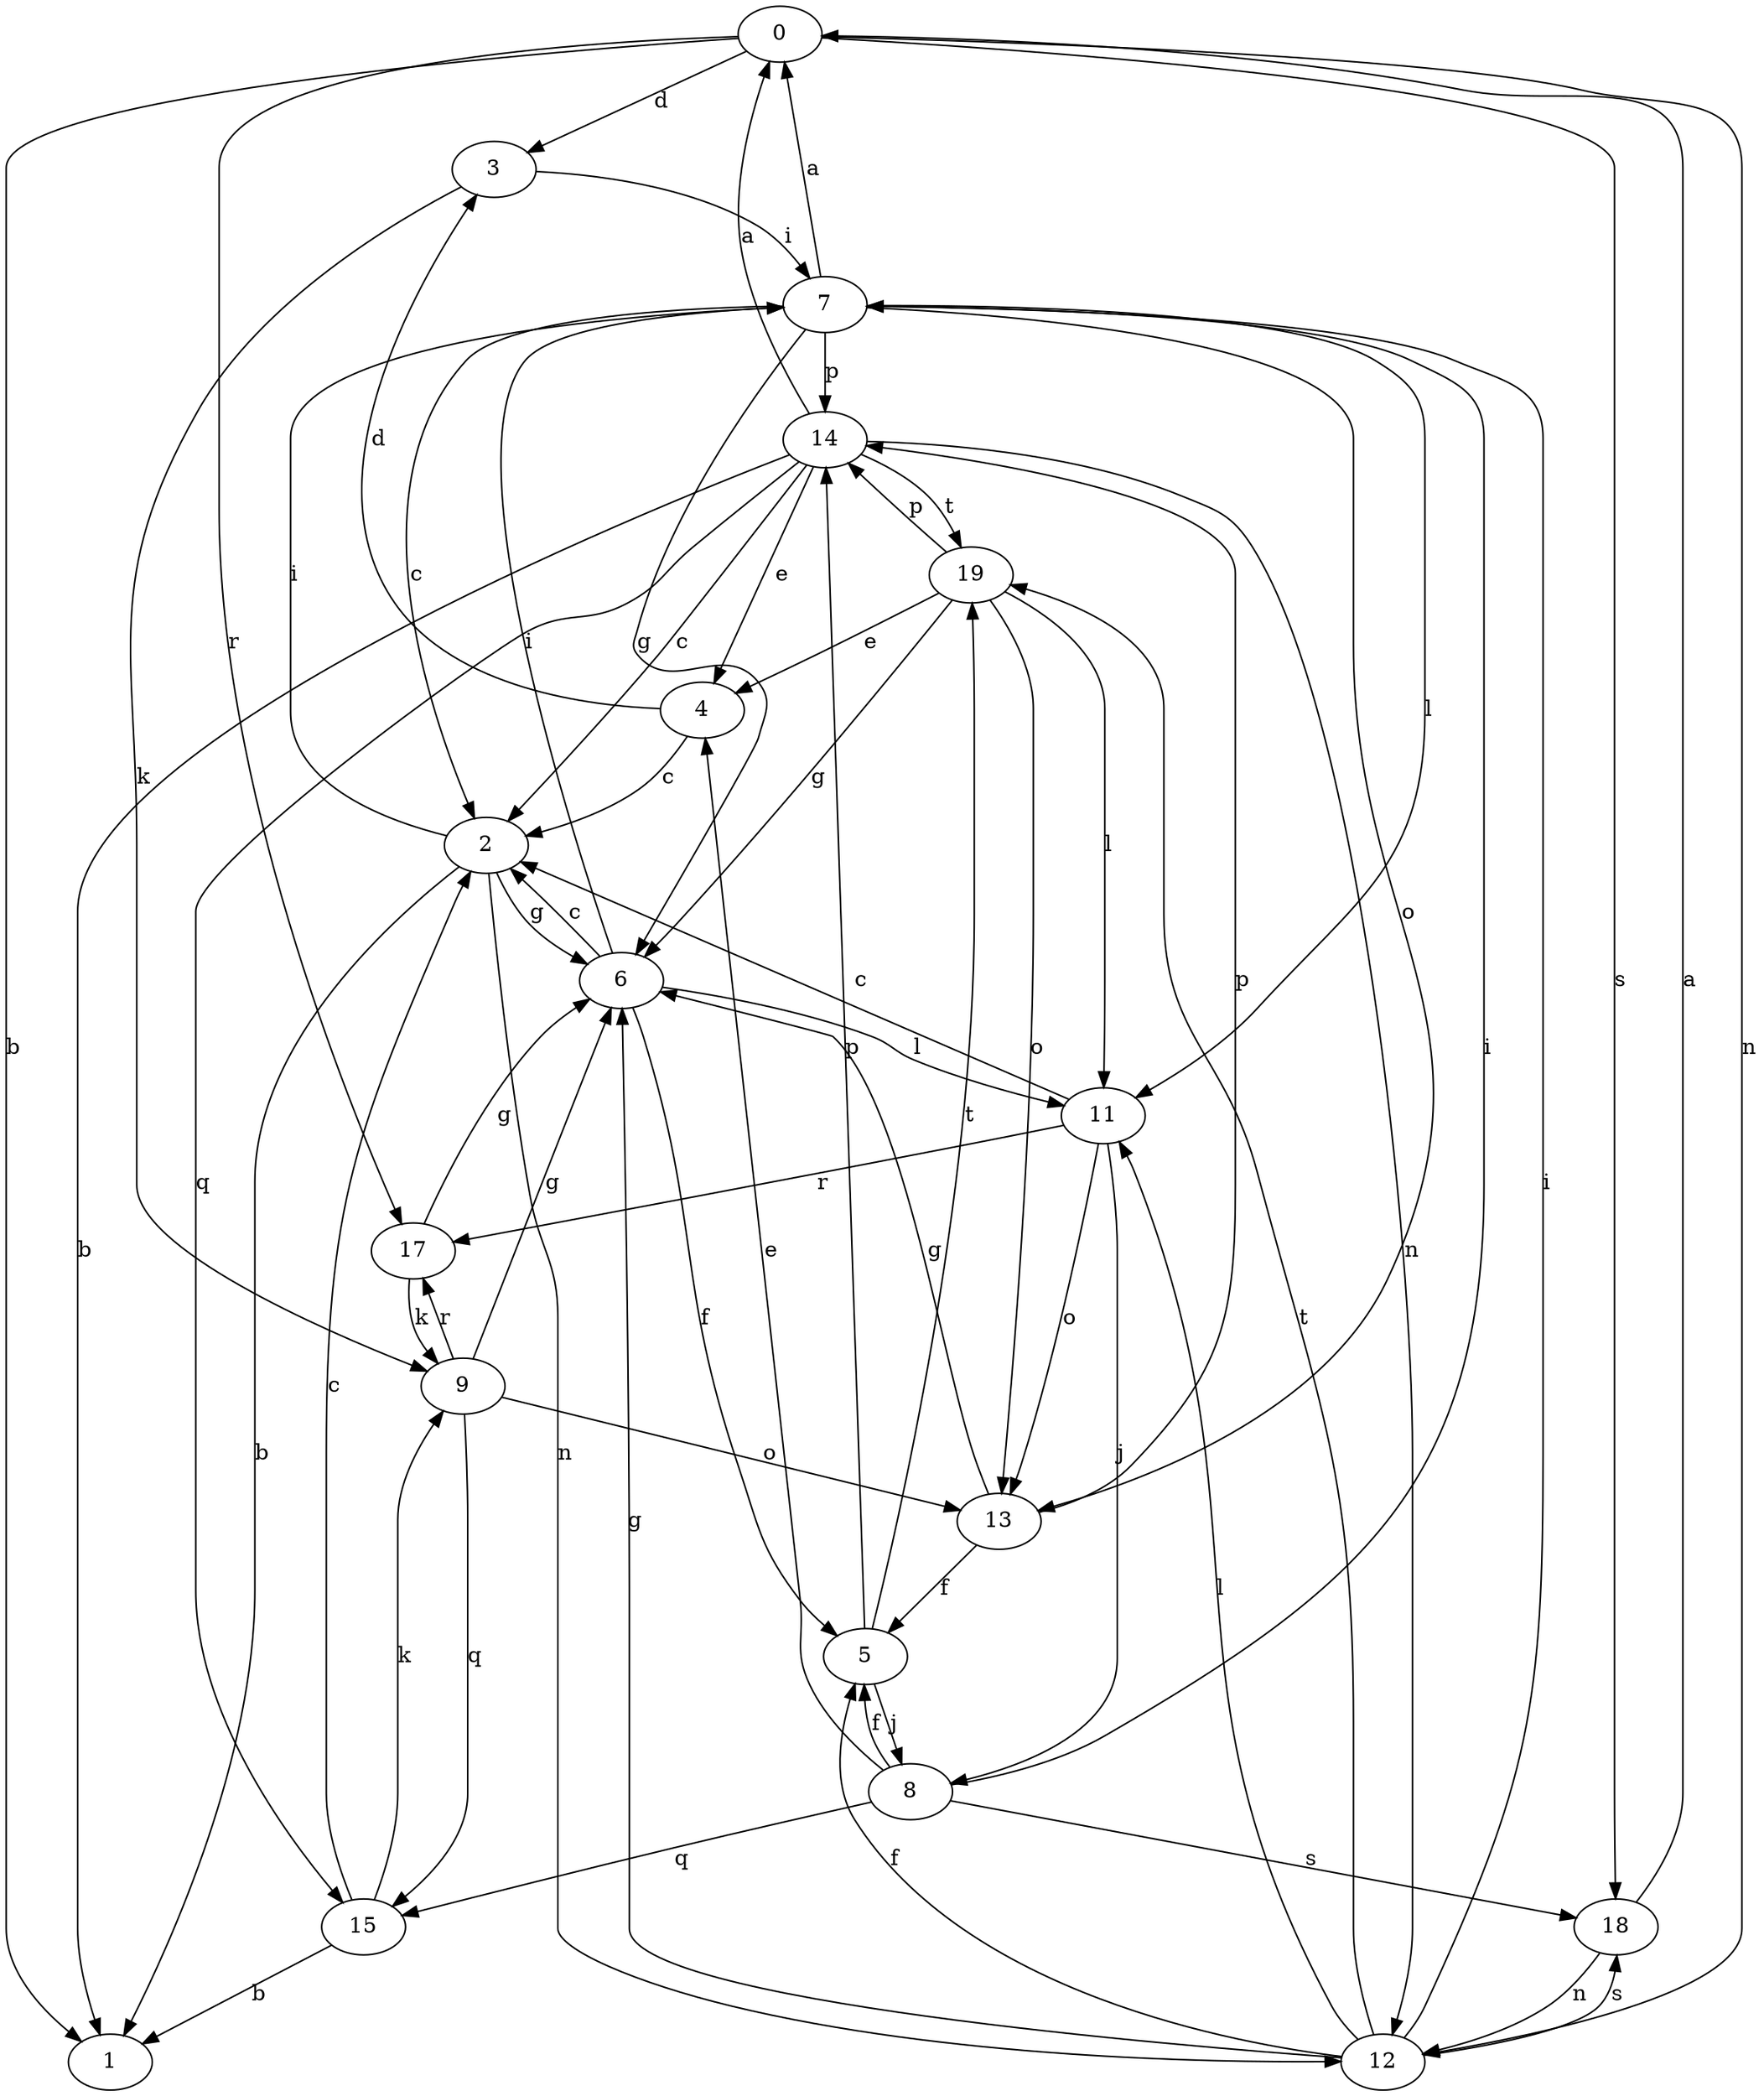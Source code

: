 strict digraph  {
0;
1;
2;
3;
4;
5;
6;
7;
8;
9;
11;
12;
13;
14;
15;
17;
18;
19;
0 -> 1  [label=b];
0 -> 3  [label=d];
0 -> 12  [label=n];
0 -> 17  [label=r];
0 -> 18  [label=s];
2 -> 1  [label=b];
2 -> 6  [label=g];
2 -> 7  [label=i];
2 -> 12  [label=n];
3 -> 7  [label=i];
3 -> 9  [label=k];
4 -> 2  [label=c];
4 -> 3  [label=d];
5 -> 8  [label=j];
5 -> 14  [label=p];
5 -> 19  [label=t];
6 -> 2  [label=c];
6 -> 5  [label=f];
6 -> 7  [label=i];
6 -> 11  [label=l];
7 -> 0  [label=a];
7 -> 2  [label=c];
7 -> 6  [label=g];
7 -> 11  [label=l];
7 -> 13  [label=o];
7 -> 14  [label=p];
8 -> 4  [label=e];
8 -> 5  [label=f];
8 -> 7  [label=i];
8 -> 15  [label=q];
8 -> 18  [label=s];
9 -> 6  [label=g];
9 -> 13  [label=o];
9 -> 15  [label=q];
9 -> 17  [label=r];
11 -> 2  [label=c];
11 -> 8  [label=j];
11 -> 13  [label=o];
11 -> 17  [label=r];
12 -> 5  [label=f];
12 -> 6  [label=g];
12 -> 7  [label=i];
12 -> 11  [label=l];
12 -> 18  [label=s];
12 -> 19  [label=t];
13 -> 5  [label=f];
13 -> 6  [label=g];
13 -> 14  [label=p];
14 -> 0  [label=a];
14 -> 1  [label=b];
14 -> 2  [label=c];
14 -> 4  [label=e];
14 -> 12  [label=n];
14 -> 15  [label=q];
14 -> 19  [label=t];
15 -> 1  [label=b];
15 -> 2  [label=c];
15 -> 9  [label=k];
17 -> 6  [label=g];
17 -> 9  [label=k];
18 -> 0  [label=a];
18 -> 12  [label=n];
19 -> 4  [label=e];
19 -> 6  [label=g];
19 -> 11  [label=l];
19 -> 13  [label=o];
19 -> 14  [label=p];
}
